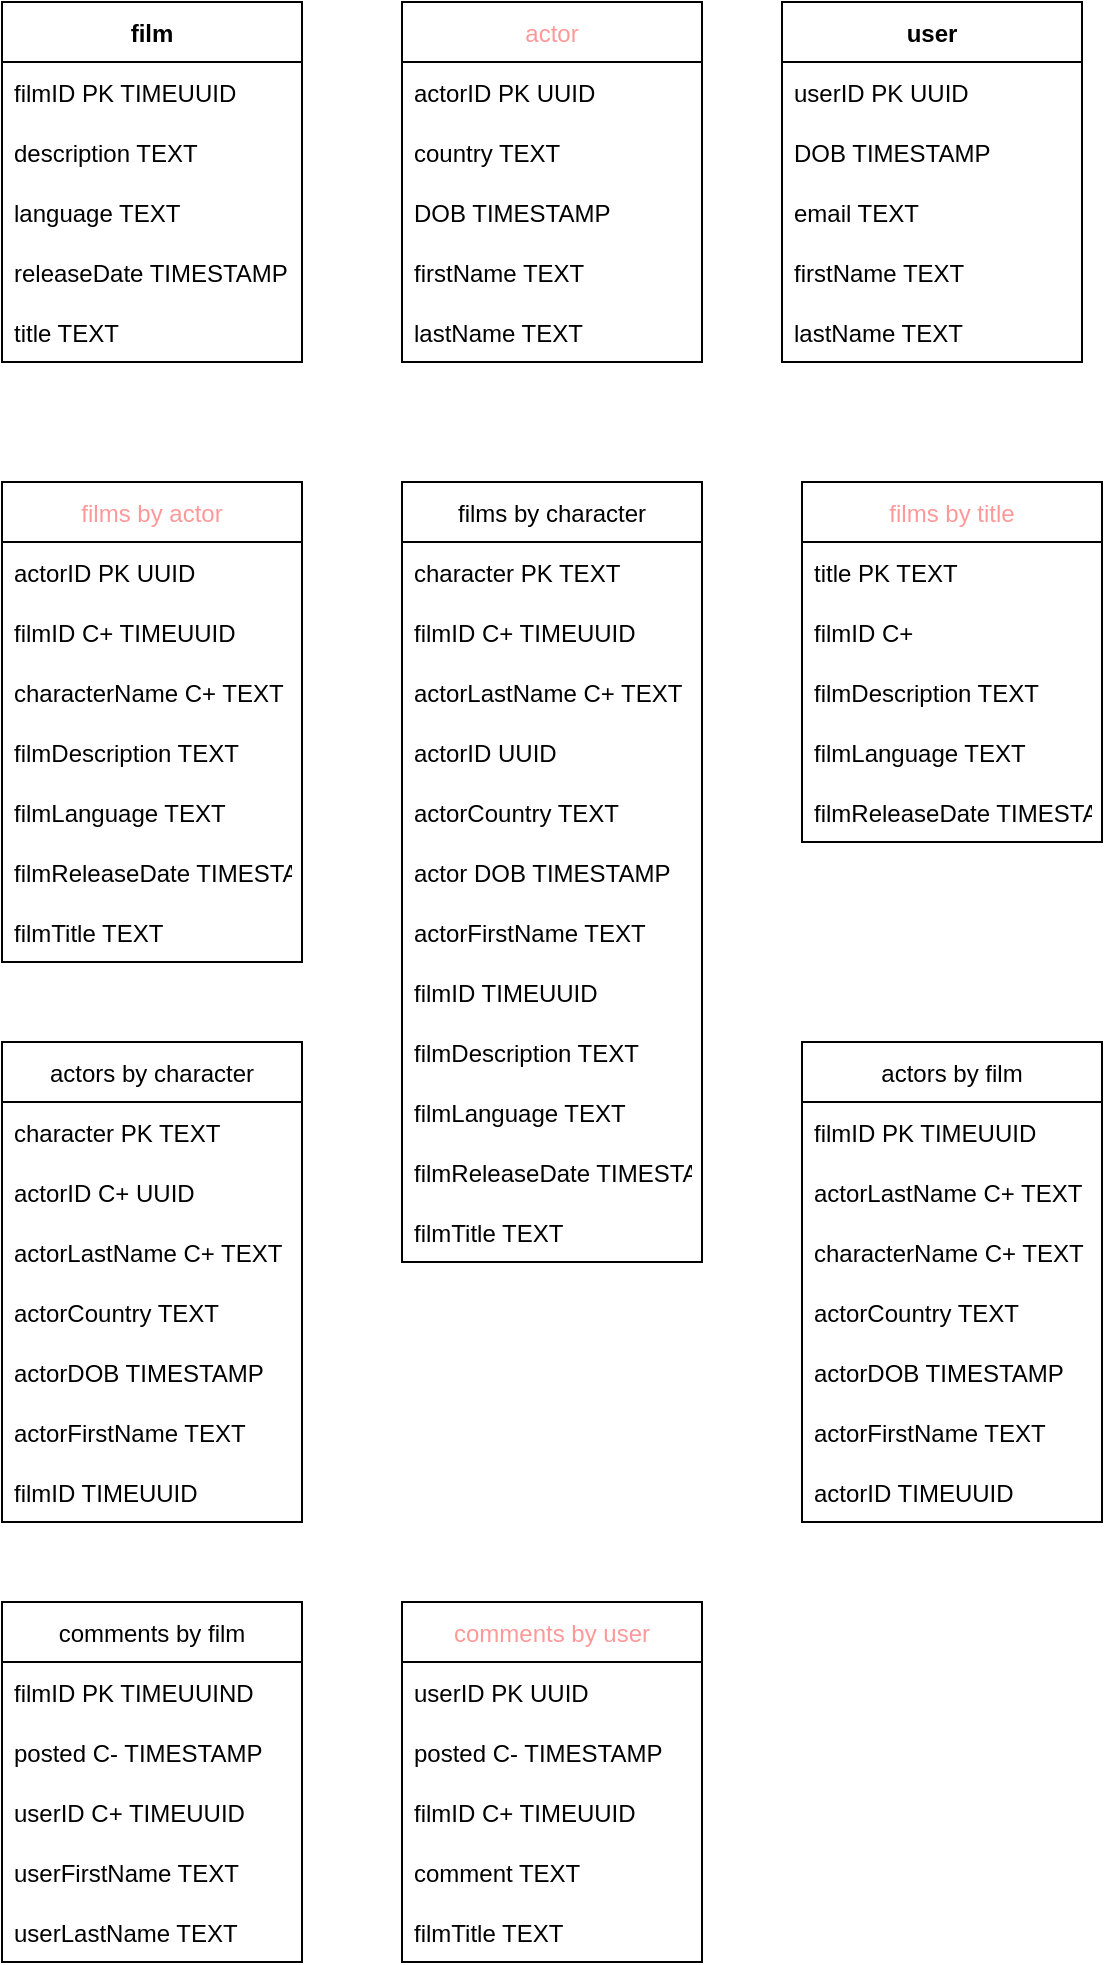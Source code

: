 <mxfile version="20.3.0" type="device"><diagram id="OYPkmVHNVyGmylm7zGzS" name="Page-1"><mxGraphModel dx="923" dy="880" grid="1" gridSize="10" guides="1" tooltips="1" connect="1" arrows="1" fold="1" page="1" pageScale="1" pageWidth="827" pageHeight="1169" math="0" shadow="0"><root><mxCell id="0"/><mxCell id="1" parent="0"/><mxCell id="Yut9yeu8V0SvqYZ8tJax-7" value="film" style="swimlane;fontStyle=1;childLayout=stackLayout;horizontal=1;startSize=30;horizontalStack=0;resizeParent=1;resizeParentMax=0;resizeLast=0;collapsible=1;marginBottom=0;" vertex="1" parent="1"><mxGeometry x="80" y="80" width="150" height="180" as="geometry"/></mxCell><mxCell id="Yut9yeu8V0SvqYZ8tJax-8" value="filmID PK TIMEUUID" style="text;strokeColor=none;fillColor=none;align=left;verticalAlign=middle;spacingLeft=4;spacingRight=4;overflow=hidden;points=[[0,0.5],[1,0.5]];portConstraint=eastwest;rotatable=0;" vertex="1" parent="Yut9yeu8V0SvqYZ8tJax-7"><mxGeometry y="30" width="150" height="30" as="geometry"/></mxCell><mxCell id="Yut9yeu8V0SvqYZ8tJax-10" value="description TEXT" style="text;strokeColor=none;fillColor=none;align=left;verticalAlign=middle;spacingLeft=4;spacingRight=4;overflow=hidden;points=[[0,0.5],[1,0.5]];portConstraint=eastwest;rotatable=0;" vertex="1" parent="Yut9yeu8V0SvqYZ8tJax-7"><mxGeometry y="60" width="150" height="30" as="geometry"/></mxCell><mxCell id="Yut9yeu8V0SvqYZ8tJax-11" value="language TEXT" style="text;strokeColor=none;fillColor=none;align=left;verticalAlign=middle;spacingLeft=4;spacingRight=4;overflow=hidden;points=[[0,0.5],[1,0.5]];portConstraint=eastwest;rotatable=0;" vertex="1" parent="Yut9yeu8V0SvqYZ8tJax-7"><mxGeometry y="90" width="150" height="30" as="geometry"/></mxCell><mxCell id="Yut9yeu8V0SvqYZ8tJax-12" value="releaseDate TIMESTAMP" style="text;strokeColor=none;fillColor=none;align=left;verticalAlign=middle;spacingLeft=4;spacingRight=4;overflow=hidden;points=[[0,0.5],[1,0.5]];portConstraint=eastwest;rotatable=0;" vertex="1" parent="Yut9yeu8V0SvqYZ8tJax-7"><mxGeometry y="120" width="150" height="30" as="geometry"/></mxCell><mxCell id="Yut9yeu8V0SvqYZ8tJax-69" value="title TEXT" style="text;strokeColor=none;fillColor=none;align=left;verticalAlign=middle;spacingLeft=4;spacingRight=4;overflow=hidden;points=[[0,0.5],[1,0.5]];portConstraint=eastwest;rotatable=0;" vertex="1" parent="Yut9yeu8V0SvqYZ8tJax-7"><mxGeometry y="150" width="150" height="30" as="geometry"/></mxCell><mxCell id="Yut9yeu8V0SvqYZ8tJax-13" value="actors by film" style="swimlane;fontStyle=0;childLayout=stackLayout;horizontal=1;startSize=30;horizontalStack=0;resizeParent=1;resizeParentMax=0;resizeLast=0;collapsible=1;marginBottom=0;" vertex="1" parent="1"><mxGeometry x="480" y="600" width="150" height="240" as="geometry"/></mxCell><mxCell id="Yut9yeu8V0SvqYZ8tJax-14" value="filmID PK TIMEUUID" style="text;strokeColor=none;fillColor=none;align=left;verticalAlign=middle;spacingLeft=4;spacingRight=4;overflow=hidden;points=[[0,0.5],[1,0.5]];portConstraint=eastwest;rotatable=0;" vertex="1" parent="Yut9yeu8V0SvqYZ8tJax-13"><mxGeometry y="30" width="150" height="30" as="geometry"/></mxCell><mxCell id="Yut9yeu8V0SvqYZ8tJax-15" value="actorLastName C+ TEXT" style="text;strokeColor=none;fillColor=none;align=left;verticalAlign=middle;spacingLeft=4;spacingRight=4;overflow=hidden;points=[[0,0.5],[1,0.5]];portConstraint=eastwest;rotatable=0;" vertex="1" parent="Yut9yeu8V0SvqYZ8tJax-13"><mxGeometry y="60" width="150" height="30" as="geometry"/></mxCell><mxCell id="Yut9yeu8V0SvqYZ8tJax-16" value="characterName C+ TEXT" style="text;strokeColor=none;fillColor=none;align=left;verticalAlign=middle;spacingLeft=4;spacingRight=4;overflow=hidden;points=[[0,0.5],[1,0.5]];portConstraint=eastwest;rotatable=0;" vertex="1" parent="Yut9yeu8V0SvqYZ8tJax-13"><mxGeometry y="90" width="150" height="30" as="geometry"/></mxCell><mxCell id="Yut9yeu8V0SvqYZ8tJax-17" value="actorCountry TEXT" style="text;strokeColor=none;fillColor=none;align=left;verticalAlign=middle;spacingLeft=4;spacingRight=4;overflow=hidden;points=[[0,0.5],[1,0.5]];portConstraint=eastwest;rotatable=0;" vertex="1" parent="Yut9yeu8V0SvqYZ8tJax-13"><mxGeometry y="120" width="150" height="30" as="geometry"/></mxCell><mxCell id="Yut9yeu8V0SvqYZ8tJax-18" value="actorDOB TIMESTAMP" style="text;strokeColor=none;fillColor=none;align=left;verticalAlign=middle;spacingLeft=4;spacingRight=4;overflow=hidden;points=[[0,0.5],[1,0.5]];portConstraint=eastwest;rotatable=0;" vertex="1" parent="Yut9yeu8V0SvqYZ8tJax-13"><mxGeometry y="150" width="150" height="30" as="geometry"/></mxCell><mxCell id="Yut9yeu8V0SvqYZ8tJax-70" value="actorFirstName TEXT" style="text;strokeColor=none;fillColor=none;align=left;verticalAlign=middle;spacingLeft=4;spacingRight=4;overflow=hidden;points=[[0,0.5],[1,0.5]];portConstraint=eastwest;rotatable=0;" vertex="1" parent="Yut9yeu8V0SvqYZ8tJax-13"><mxGeometry y="180" width="150" height="30" as="geometry"/></mxCell><mxCell id="Yut9yeu8V0SvqYZ8tJax-71" value="actorID TIMEUUID" style="text;strokeColor=none;fillColor=none;align=left;verticalAlign=middle;spacingLeft=4;spacingRight=4;overflow=hidden;points=[[0,0.5],[1,0.5]];portConstraint=eastwest;rotatable=0;" vertex="1" parent="Yut9yeu8V0SvqYZ8tJax-13"><mxGeometry y="210" width="150" height="30" as="geometry"/></mxCell><mxCell id="Yut9yeu8V0SvqYZ8tJax-21" value="actor" style="swimlane;fontStyle=0;childLayout=stackLayout;horizontal=1;startSize=30;horizontalStack=0;resizeParent=1;resizeParentMax=0;resizeLast=0;collapsible=1;marginBottom=0;fontColor=#FF9999;" vertex="1" parent="1"><mxGeometry x="280" y="80" width="150" height="180" as="geometry"/></mxCell><mxCell id="Yut9yeu8V0SvqYZ8tJax-22" value="actorID PK UUID" style="text;strokeColor=none;fillColor=none;align=left;verticalAlign=middle;spacingLeft=4;spacingRight=4;overflow=hidden;points=[[0,0.5],[1,0.5]];portConstraint=eastwest;rotatable=0;" vertex="1" parent="Yut9yeu8V0SvqYZ8tJax-21"><mxGeometry y="30" width="150" height="30" as="geometry"/></mxCell><mxCell id="Yut9yeu8V0SvqYZ8tJax-23" value="country TEXT" style="text;strokeColor=none;fillColor=none;align=left;verticalAlign=middle;spacingLeft=4;spacingRight=4;overflow=hidden;points=[[0,0.5],[1,0.5]];portConstraint=eastwest;rotatable=0;" vertex="1" parent="Yut9yeu8V0SvqYZ8tJax-21"><mxGeometry y="60" width="150" height="30" as="geometry"/></mxCell><mxCell id="Yut9yeu8V0SvqYZ8tJax-24" value="DOB TIMESTAMP" style="text;strokeColor=none;fillColor=none;align=left;verticalAlign=middle;spacingLeft=4;spacingRight=4;overflow=hidden;points=[[0,0.5],[1,0.5]];portConstraint=eastwest;rotatable=0;" vertex="1" parent="Yut9yeu8V0SvqYZ8tJax-21"><mxGeometry y="90" width="150" height="30" as="geometry"/></mxCell><mxCell id="Yut9yeu8V0SvqYZ8tJax-25" value="firstName TEXT" style="text;strokeColor=none;fillColor=none;align=left;verticalAlign=middle;spacingLeft=4;spacingRight=4;overflow=hidden;points=[[0,0.5],[1,0.5]];portConstraint=eastwest;rotatable=0;" vertex="1" parent="Yut9yeu8V0SvqYZ8tJax-21"><mxGeometry y="120" width="150" height="30" as="geometry"/></mxCell><mxCell id="Yut9yeu8V0SvqYZ8tJax-26" value="lastName TEXT" style="text;strokeColor=none;fillColor=none;align=left;verticalAlign=middle;spacingLeft=4;spacingRight=4;overflow=hidden;points=[[0,0.5],[1,0.5]];portConstraint=eastwest;rotatable=0;" vertex="1" parent="Yut9yeu8V0SvqYZ8tJax-21"><mxGeometry y="150" width="150" height="30" as="geometry"/></mxCell><mxCell id="Yut9yeu8V0SvqYZ8tJax-29" value="films by title" style="swimlane;fontStyle=0;childLayout=stackLayout;horizontal=1;startSize=30;horizontalStack=0;resizeParent=1;resizeParentMax=0;resizeLast=0;collapsible=1;marginBottom=0;fontColor=#FF9999;" vertex="1" parent="1"><mxGeometry x="480" y="320" width="150" height="180" as="geometry"/></mxCell><mxCell id="Yut9yeu8V0SvqYZ8tJax-30" value="title PK TEXT" style="text;strokeColor=none;fillColor=none;align=left;verticalAlign=middle;spacingLeft=4;spacingRight=4;overflow=hidden;points=[[0,0.5],[1,0.5]];portConstraint=eastwest;rotatable=0;" vertex="1" parent="Yut9yeu8V0SvqYZ8tJax-29"><mxGeometry y="30" width="150" height="30" as="geometry"/></mxCell><mxCell id="Yut9yeu8V0SvqYZ8tJax-31" value="filmID C+" style="text;strokeColor=none;fillColor=none;align=left;verticalAlign=middle;spacingLeft=4;spacingRight=4;overflow=hidden;points=[[0,0.5],[1,0.5]];portConstraint=eastwest;rotatable=0;" vertex="1" parent="Yut9yeu8V0SvqYZ8tJax-29"><mxGeometry y="60" width="150" height="30" as="geometry"/></mxCell><mxCell id="Yut9yeu8V0SvqYZ8tJax-32" value="filmDescription TEXT" style="text;strokeColor=none;fillColor=none;align=left;verticalAlign=middle;spacingLeft=4;spacingRight=4;overflow=hidden;points=[[0,0.5],[1,0.5]];portConstraint=eastwest;rotatable=0;" vertex="1" parent="Yut9yeu8V0SvqYZ8tJax-29"><mxGeometry y="90" width="150" height="30" as="geometry"/></mxCell><mxCell id="Yut9yeu8V0SvqYZ8tJax-33" value="filmLanguage TEXT" style="text;strokeColor=none;fillColor=none;align=left;verticalAlign=middle;spacingLeft=4;spacingRight=4;overflow=hidden;points=[[0,0.5],[1,0.5]];portConstraint=eastwest;rotatable=0;" vertex="1" parent="Yut9yeu8V0SvqYZ8tJax-29"><mxGeometry y="120" width="150" height="30" as="geometry"/></mxCell><mxCell id="Yut9yeu8V0SvqYZ8tJax-34" value="filmReleaseDate TIMESTAMP" style="text;strokeColor=none;fillColor=none;align=left;verticalAlign=middle;spacingLeft=4;spacingRight=4;overflow=hidden;points=[[0,0.5],[1,0.5]];portConstraint=eastwest;rotatable=0;" vertex="1" parent="Yut9yeu8V0SvqYZ8tJax-29"><mxGeometry y="150" width="150" height="30" as="geometry"/></mxCell><mxCell id="Yut9yeu8V0SvqYZ8tJax-35" value="comments by film" style="swimlane;fontStyle=0;childLayout=stackLayout;horizontal=1;startSize=30;horizontalStack=0;resizeParent=1;resizeParentMax=0;resizeLast=0;collapsible=1;marginBottom=0;" vertex="1" parent="1"><mxGeometry x="80" y="880" width="150" height="180" as="geometry"/></mxCell><mxCell id="Yut9yeu8V0SvqYZ8tJax-36" value="filmID PK TIMEUUIND" style="text;strokeColor=none;fillColor=none;align=left;verticalAlign=middle;spacingLeft=4;spacingRight=4;overflow=hidden;points=[[0,0.5],[1,0.5]];portConstraint=eastwest;rotatable=0;" vertex="1" parent="Yut9yeu8V0SvqYZ8tJax-35"><mxGeometry y="30" width="150" height="30" as="geometry"/></mxCell><mxCell id="Yut9yeu8V0SvqYZ8tJax-37" value="posted C- TIMESTAMP" style="text;strokeColor=none;fillColor=none;align=left;verticalAlign=middle;spacingLeft=4;spacingRight=4;overflow=hidden;points=[[0,0.5],[1,0.5]];portConstraint=eastwest;rotatable=0;" vertex="1" parent="Yut9yeu8V0SvqYZ8tJax-35"><mxGeometry y="60" width="150" height="30" as="geometry"/></mxCell><mxCell id="Yut9yeu8V0SvqYZ8tJax-38" value="userID C+ TIMEUUID" style="text;strokeColor=none;fillColor=none;align=left;verticalAlign=middle;spacingLeft=4;spacingRight=4;overflow=hidden;points=[[0,0.5],[1,0.5]];portConstraint=eastwest;rotatable=0;" vertex="1" parent="Yut9yeu8V0SvqYZ8tJax-35"><mxGeometry y="90" width="150" height="30" as="geometry"/></mxCell><mxCell id="Yut9yeu8V0SvqYZ8tJax-39" value="userFirstName TEXT" style="text;strokeColor=none;fillColor=none;align=left;verticalAlign=middle;spacingLeft=4;spacingRight=4;overflow=hidden;points=[[0,0.5],[1,0.5]];portConstraint=eastwest;rotatable=0;" vertex="1" parent="Yut9yeu8V0SvqYZ8tJax-35"><mxGeometry y="120" width="150" height="30" as="geometry"/></mxCell><mxCell id="Yut9yeu8V0SvqYZ8tJax-40" value="userLastName TEXT" style="text;strokeColor=none;fillColor=none;align=left;verticalAlign=middle;spacingLeft=4;spacingRight=4;overflow=hidden;points=[[0,0.5],[1,0.5]];portConstraint=eastwest;rotatable=0;" vertex="1" parent="Yut9yeu8V0SvqYZ8tJax-35"><mxGeometry y="150" width="150" height="30" as="geometry"/></mxCell><mxCell id="Yut9yeu8V0SvqYZ8tJax-41" value="user" style="swimlane;fontStyle=1;childLayout=stackLayout;horizontal=1;startSize=30;horizontalStack=0;resizeParent=1;resizeParentMax=0;resizeLast=0;collapsible=1;marginBottom=0;" vertex="1" parent="1"><mxGeometry x="470" y="80" width="150" height="180" as="geometry"/></mxCell><mxCell id="Yut9yeu8V0SvqYZ8tJax-42" value="userID PK UUID" style="text;strokeColor=none;fillColor=none;align=left;verticalAlign=middle;spacingLeft=4;spacingRight=4;overflow=hidden;points=[[0,0.5],[1,0.5]];portConstraint=eastwest;rotatable=0;" vertex="1" parent="Yut9yeu8V0SvqYZ8tJax-41"><mxGeometry y="30" width="150" height="30" as="geometry"/></mxCell><mxCell id="Yut9yeu8V0SvqYZ8tJax-43" value="DOB TIMESTAMP" style="text;strokeColor=none;fillColor=none;align=left;verticalAlign=middle;spacingLeft=4;spacingRight=4;overflow=hidden;points=[[0,0.5],[1,0.5]];portConstraint=eastwest;rotatable=0;" vertex="1" parent="Yut9yeu8V0SvqYZ8tJax-41"><mxGeometry y="60" width="150" height="30" as="geometry"/></mxCell><mxCell id="Yut9yeu8V0SvqYZ8tJax-44" value="email TEXT" style="text;strokeColor=none;fillColor=none;align=left;verticalAlign=middle;spacingLeft=4;spacingRight=4;overflow=hidden;points=[[0,0.5],[1,0.5]];portConstraint=eastwest;rotatable=0;" vertex="1" parent="Yut9yeu8V0SvqYZ8tJax-41"><mxGeometry y="90" width="150" height="30" as="geometry"/></mxCell><mxCell id="Yut9yeu8V0SvqYZ8tJax-45" value="firstName TEXT" style="text;strokeColor=none;fillColor=none;align=left;verticalAlign=middle;spacingLeft=4;spacingRight=4;overflow=hidden;points=[[0,0.5],[1,0.5]];portConstraint=eastwest;rotatable=0;" vertex="1" parent="Yut9yeu8V0SvqYZ8tJax-41"><mxGeometry y="120" width="150" height="30" as="geometry"/></mxCell><mxCell id="Yut9yeu8V0SvqYZ8tJax-47" value="lastName TEXT" style="text;strokeColor=none;fillColor=none;align=left;verticalAlign=middle;spacingLeft=4;spacingRight=4;overflow=hidden;points=[[0,0.5],[1,0.5]];portConstraint=eastwest;rotatable=0;" vertex="1" parent="Yut9yeu8V0SvqYZ8tJax-41"><mxGeometry y="150" width="150" height="30" as="geometry"/></mxCell><mxCell id="Yut9yeu8V0SvqYZ8tJax-61" value="films by actor" style="swimlane;fontStyle=0;childLayout=stackLayout;horizontal=1;startSize=30;horizontalStack=0;resizeParent=1;resizeParentMax=0;resizeLast=0;collapsible=1;marginBottom=0;fontColor=#FF9999;" vertex="1" parent="1"><mxGeometry x="80" y="320" width="150" height="240" as="geometry"/></mxCell><mxCell id="Yut9yeu8V0SvqYZ8tJax-62" value="actorID PK UUID" style="text;strokeColor=none;fillColor=none;align=left;verticalAlign=middle;spacingLeft=4;spacingRight=4;overflow=hidden;points=[[0,0.5],[1,0.5]];portConstraint=eastwest;rotatable=0;" vertex="1" parent="Yut9yeu8V0SvqYZ8tJax-61"><mxGeometry y="30" width="150" height="30" as="geometry"/></mxCell><mxCell id="Yut9yeu8V0SvqYZ8tJax-63" value="filmID C+ TIMEUUID" style="text;strokeColor=none;fillColor=none;align=left;verticalAlign=middle;spacingLeft=4;spacingRight=4;overflow=hidden;points=[[0,0.5],[1,0.5]];portConstraint=eastwest;rotatable=0;" vertex="1" parent="Yut9yeu8V0SvqYZ8tJax-61"><mxGeometry y="60" width="150" height="30" as="geometry"/></mxCell><mxCell id="Yut9yeu8V0SvqYZ8tJax-64" value="characterName C+ TEXT" style="text;strokeColor=none;fillColor=none;align=left;verticalAlign=middle;spacingLeft=4;spacingRight=4;overflow=hidden;points=[[0,0.5],[1,0.5]];portConstraint=eastwest;rotatable=0;" vertex="1" parent="Yut9yeu8V0SvqYZ8tJax-61"><mxGeometry y="90" width="150" height="30" as="geometry"/></mxCell><mxCell id="Yut9yeu8V0SvqYZ8tJax-65" value="filmDescription TEXT" style="text;strokeColor=none;fillColor=none;align=left;verticalAlign=middle;spacingLeft=4;spacingRight=4;overflow=hidden;points=[[0,0.5],[1,0.5]];portConstraint=eastwest;rotatable=0;" vertex="1" parent="Yut9yeu8V0SvqYZ8tJax-61"><mxGeometry y="120" width="150" height="30" as="geometry"/></mxCell><mxCell id="Yut9yeu8V0SvqYZ8tJax-66" value="filmLanguage TEXT" style="text;strokeColor=none;fillColor=none;align=left;verticalAlign=middle;spacingLeft=4;spacingRight=4;overflow=hidden;points=[[0,0.5],[1,0.5]];portConstraint=eastwest;rotatable=0;" vertex="1" parent="Yut9yeu8V0SvqYZ8tJax-61"><mxGeometry y="150" width="150" height="30" as="geometry"/></mxCell><mxCell id="Yut9yeu8V0SvqYZ8tJax-67" value="filmReleaseDate TIMESTAMP" style="text;strokeColor=none;fillColor=none;align=left;verticalAlign=middle;spacingLeft=4;spacingRight=4;overflow=hidden;points=[[0,0.5],[1,0.5]];portConstraint=eastwest;rotatable=0;" vertex="1" parent="Yut9yeu8V0SvqYZ8tJax-61"><mxGeometry y="180" width="150" height="30" as="geometry"/></mxCell><mxCell id="Yut9yeu8V0SvqYZ8tJax-68" value="filmTitle TEXT" style="text;strokeColor=none;fillColor=none;align=left;verticalAlign=middle;spacingLeft=4;spacingRight=4;overflow=hidden;points=[[0,0.5],[1,0.5]];portConstraint=eastwest;rotatable=0;" vertex="1" parent="Yut9yeu8V0SvqYZ8tJax-61"><mxGeometry y="210" width="150" height="30" as="geometry"/></mxCell><mxCell id="Yut9yeu8V0SvqYZ8tJax-72" value="comments by user" style="swimlane;fontStyle=0;childLayout=stackLayout;horizontal=1;startSize=30;horizontalStack=0;resizeParent=1;resizeParentMax=0;resizeLast=0;collapsible=1;marginBottom=0;fontColor=#FF9999;" vertex="1" parent="1"><mxGeometry x="280" y="880" width="150" height="180" as="geometry"/></mxCell><mxCell id="Yut9yeu8V0SvqYZ8tJax-73" value="userID PK UUID" style="text;strokeColor=none;fillColor=none;align=left;verticalAlign=middle;spacingLeft=4;spacingRight=4;overflow=hidden;points=[[0,0.5],[1,0.5]];portConstraint=eastwest;rotatable=0;" vertex="1" parent="Yut9yeu8V0SvqYZ8tJax-72"><mxGeometry y="30" width="150" height="30" as="geometry"/></mxCell><mxCell id="Yut9yeu8V0SvqYZ8tJax-74" value="posted C- TIMESTAMP" style="text;strokeColor=none;fillColor=none;align=left;verticalAlign=middle;spacingLeft=4;spacingRight=4;overflow=hidden;points=[[0,0.5],[1,0.5]];portConstraint=eastwest;rotatable=0;" vertex="1" parent="Yut9yeu8V0SvqYZ8tJax-72"><mxGeometry y="60" width="150" height="30" as="geometry"/></mxCell><mxCell id="Yut9yeu8V0SvqYZ8tJax-75" value="filmID C+ TIMEUUID" style="text;strokeColor=none;fillColor=none;align=left;verticalAlign=middle;spacingLeft=4;spacingRight=4;overflow=hidden;points=[[0,0.5],[1,0.5]];portConstraint=eastwest;rotatable=0;" vertex="1" parent="Yut9yeu8V0SvqYZ8tJax-72"><mxGeometry y="90" width="150" height="30" as="geometry"/></mxCell><mxCell id="Yut9yeu8V0SvqYZ8tJax-76" value="comment TEXT" style="text;strokeColor=none;fillColor=none;align=left;verticalAlign=middle;spacingLeft=4;spacingRight=4;overflow=hidden;points=[[0,0.5],[1,0.5]];portConstraint=eastwest;rotatable=0;" vertex="1" parent="Yut9yeu8V0SvqYZ8tJax-72"><mxGeometry y="120" width="150" height="30" as="geometry"/></mxCell><mxCell id="Yut9yeu8V0SvqYZ8tJax-77" value="filmTitle TEXT" style="text;strokeColor=none;fillColor=none;align=left;verticalAlign=middle;spacingLeft=4;spacingRight=4;overflow=hidden;points=[[0,0.5],[1,0.5]];portConstraint=eastwest;rotatable=0;" vertex="1" parent="Yut9yeu8V0SvqYZ8tJax-72"><mxGeometry y="150" width="150" height="30" as="geometry"/></mxCell><mxCell id="Yut9yeu8V0SvqYZ8tJax-78" value="films by character" style="swimlane;fontStyle=0;childLayout=stackLayout;horizontal=1;startSize=30;horizontalStack=0;resizeParent=1;resizeParentMax=0;resizeLast=0;collapsible=1;marginBottom=0;" vertex="1" parent="1"><mxGeometry x="280" y="320" width="150" height="390" as="geometry"/></mxCell><mxCell id="Yut9yeu8V0SvqYZ8tJax-79" value="character PK TEXT" style="text;strokeColor=none;fillColor=none;align=left;verticalAlign=middle;spacingLeft=4;spacingRight=4;overflow=hidden;points=[[0,0.5],[1,0.5]];portConstraint=eastwest;rotatable=0;" vertex="1" parent="Yut9yeu8V0SvqYZ8tJax-78"><mxGeometry y="30" width="150" height="30" as="geometry"/></mxCell><mxCell id="Yut9yeu8V0SvqYZ8tJax-80" value="filmID C+ TIMEUUID" style="text;strokeColor=none;fillColor=none;align=left;verticalAlign=middle;spacingLeft=4;spacingRight=4;overflow=hidden;points=[[0,0.5],[1,0.5]];portConstraint=eastwest;rotatable=0;" vertex="1" parent="Yut9yeu8V0SvqYZ8tJax-78"><mxGeometry y="60" width="150" height="30" as="geometry"/></mxCell><mxCell id="Yut9yeu8V0SvqYZ8tJax-81" value="actorLastName C+ TEXT" style="text;strokeColor=none;fillColor=none;align=left;verticalAlign=middle;spacingLeft=4;spacingRight=4;overflow=hidden;points=[[0,0.5],[1,0.5]];portConstraint=eastwest;rotatable=0;" vertex="1" parent="Yut9yeu8V0SvqYZ8tJax-78"><mxGeometry y="90" width="150" height="30" as="geometry"/></mxCell><mxCell id="Yut9yeu8V0SvqYZ8tJax-82" value="actorID UUID" style="text;strokeColor=none;fillColor=none;align=left;verticalAlign=middle;spacingLeft=4;spacingRight=4;overflow=hidden;points=[[0,0.5],[1,0.5]];portConstraint=eastwest;rotatable=0;" vertex="1" parent="Yut9yeu8V0SvqYZ8tJax-78"><mxGeometry y="120" width="150" height="30" as="geometry"/></mxCell><mxCell id="Yut9yeu8V0SvqYZ8tJax-83" value="actorCountry TEXT" style="text;strokeColor=none;fillColor=none;align=left;verticalAlign=middle;spacingLeft=4;spacingRight=4;overflow=hidden;points=[[0,0.5],[1,0.5]];portConstraint=eastwest;rotatable=0;" vertex="1" parent="Yut9yeu8V0SvqYZ8tJax-78"><mxGeometry y="150" width="150" height="30" as="geometry"/></mxCell><mxCell id="Yut9yeu8V0SvqYZ8tJax-84" value="actor DOB TIMESTAMP" style="text;strokeColor=none;fillColor=none;align=left;verticalAlign=middle;spacingLeft=4;spacingRight=4;overflow=hidden;points=[[0,0.5],[1,0.5]];portConstraint=eastwest;rotatable=0;" vertex="1" parent="Yut9yeu8V0SvqYZ8tJax-78"><mxGeometry y="180" width="150" height="30" as="geometry"/></mxCell><mxCell id="Yut9yeu8V0SvqYZ8tJax-85" value="actorFirstName TEXT" style="text;strokeColor=none;fillColor=none;align=left;verticalAlign=middle;spacingLeft=4;spacingRight=4;overflow=hidden;points=[[0,0.5],[1,0.5]];portConstraint=eastwest;rotatable=0;" vertex="1" parent="Yut9yeu8V0SvqYZ8tJax-78"><mxGeometry y="210" width="150" height="30" as="geometry"/></mxCell><mxCell id="Yut9yeu8V0SvqYZ8tJax-102" value="filmID TIMEUUID" style="text;strokeColor=none;fillColor=none;align=left;verticalAlign=middle;spacingLeft=4;spacingRight=4;overflow=hidden;points=[[0,0.5],[1,0.5]];portConstraint=eastwest;rotatable=0;" vertex="1" parent="Yut9yeu8V0SvqYZ8tJax-78"><mxGeometry y="240" width="150" height="30" as="geometry"/></mxCell><mxCell id="Yut9yeu8V0SvqYZ8tJax-103" value="filmDescription TEXT" style="text;strokeColor=none;fillColor=none;align=left;verticalAlign=middle;spacingLeft=4;spacingRight=4;overflow=hidden;points=[[0,0.5],[1,0.5]];portConstraint=eastwest;rotatable=0;" vertex="1" parent="Yut9yeu8V0SvqYZ8tJax-78"><mxGeometry y="270" width="150" height="30" as="geometry"/></mxCell><mxCell id="Yut9yeu8V0SvqYZ8tJax-104" value="filmLanguage TEXT" style="text;strokeColor=none;fillColor=none;align=left;verticalAlign=middle;spacingLeft=4;spacingRight=4;overflow=hidden;points=[[0,0.5],[1,0.5]];portConstraint=eastwest;rotatable=0;" vertex="1" parent="Yut9yeu8V0SvqYZ8tJax-78"><mxGeometry y="300" width="150" height="30" as="geometry"/></mxCell><mxCell id="Yut9yeu8V0SvqYZ8tJax-105" value="filmReleaseDate TIMESTAMP" style="text;strokeColor=none;fillColor=none;align=left;verticalAlign=middle;spacingLeft=4;spacingRight=4;overflow=hidden;points=[[0,0.5],[1,0.5]];portConstraint=eastwest;rotatable=0;" vertex="1" parent="Yut9yeu8V0SvqYZ8tJax-78"><mxGeometry y="330" width="150" height="30" as="geometry"/></mxCell><mxCell id="Yut9yeu8V0SvqYZ8tJax-106" value="filmTitle TEXT" style="text;strokeColor=none;fillColor=none;align=left;verticalAlign=middle;spacingLeft=4;spacingRight=4;overflow=hidden;points=[[0,0.5],[1,0.5]];portConstraint=eastwest;rotatable=0;" vertex="1" parent="Yut9yeu8V0SvqYZ8tJax-78"><mxGeometry y="360" width="150" height="30" as="geometry"/></mxCell><mxCell id="Yut9yeu8V0SvqYZ8tJax-107" value="actors by character" style="swimlane;fontStyle=0;childLayout=stackLayout;horizontal=1;startSize=30;horizontalStack=0;resizeParent=1;resizeParentMax=0;resizeLast=0;collapsible=1;marginBottom=0;" vertex="1" parent="1"><mxGeometry x="80" y="600" width="150" height="240" as="geometry"/></mxCell><mxCell id="Yut9yeu8V0SvqYZ8tJax-108" value="character PK TEXT" style="text;strokeColor=none;fillColor=none;align=left;verticalAlign=middle;spacingLeft=4;spacingRight=4;overflow=hidden;points=[[0,0.5],[1,0.5]];portConstraint=eastwest;rotatable=0;" vertex="1" parent="Yut9yeu8V0SvqYZ8tJax-107"><mxGeometry y="30" width="150" height="30" as="geometry"/></mxCell><mxCell id="Yut9yeu8V0SvqYZ8tJax-109" value="actorID C+ UUID" style="text;strokeColor=none;fillColor=none;align=left;verticalAlign=middle;spacingLeft=4;spacingRight=4;overflow=hidden;points=[[0,0.5],[1,0.5]];portConstraint=eastwest;rotatable=0;" vertex="1" parent="Yut9yeu8V0SvqYZ8tJax-107"><mxGeometry y="60" width="150" height="30" as="geometry"/></mxCell><mxCell id="Yut9yeu8V0SvqYZ8tJax-110" value="actorLastName C+ TEXT" style="text;strokeColor=none;fillColor=none;align=left;verticalAlign=middle;spacingLeft=4;spacingRight=4;overflow=hidden;points=[[0,0.5],[1,0.5]];portConstraint=eastwest;rotatable=0;" vertex="1" parent="Yut9yeu8V0SvqYZ8tJax-107"><mxGeometry y="90" width="150" height="30" as="geometry"/></mxCell><mxCell id="Yut9yeu8V0SvqYZ8tJax-112" value="actorCountry TEXT" style="text;strokeColor=none;fillColor=none;align=left;verticalAlign=middle;spacingLeft=4;spacingRight=4;overflow=hidden;points=[[0,0.5],[1,0.5]];portConstraint=eastwest;rotatable=0;" vertex="1" parent="Yut9yeu8V0SvqYZ8tJax-107"><mxGeometry y="120" width="150" height="30" as="geometry"/></mxCell><mxCell id="Yut9yeu8V0SvqYZ8tJax-113" value="actorDOB TIMESTAMP" style="text;strokeColor=none;fillColor=none;align=left;verticalAlign=middle;spacingLeft=4;spacingRight=4;overflow=hidden;points=[[0,0.5],[1,0.5]];portConstraint=eastwest;rotatable=0;" vertex="1" parent="Yut9yeu8V0SvqYZ8tJax-107"><mxGeometry y="150" width="150" height="30" as="geometry"/></mxCell><mxCell id="Yut9yeu8V0SvqYZ8tJax-114" value="actorFirstName TEXT" style="text;strokeColor=none;fillColor=none;align=left;verticalAlign=middle;spacingLeft=4;spacingRight=4;overflow=hidden;points=[[0,0.5],[1,0.5]];portConstraint=eastwest;rotatable=0;" vertex="1" parent="Yut9yeu8V0SvqYZ8tJax-107"><mxGeometry y="180" width="150" height="30" as="geometry"/></mxCell><mxCell id="Yut9yeu8V0SvqYZ8tJax-120" value="filmID TIMEUUID" style="text;strokeColor=none;fillColor=none;align=left;verticalAlign=middle;spacingLeft=4;spacingRight=4;overflow=hidden;points=[[0,0.5],[1,0.5]];portConstraint=eastwest;rotatable=0;" vertex="1" parent="Yut9yeu8V0SvqYZ8tJax-107"><mxGeometry y="210" width="150" height="30" as="geometry"/></mxCell></root></mxGraphModel></diagram></mxfile>